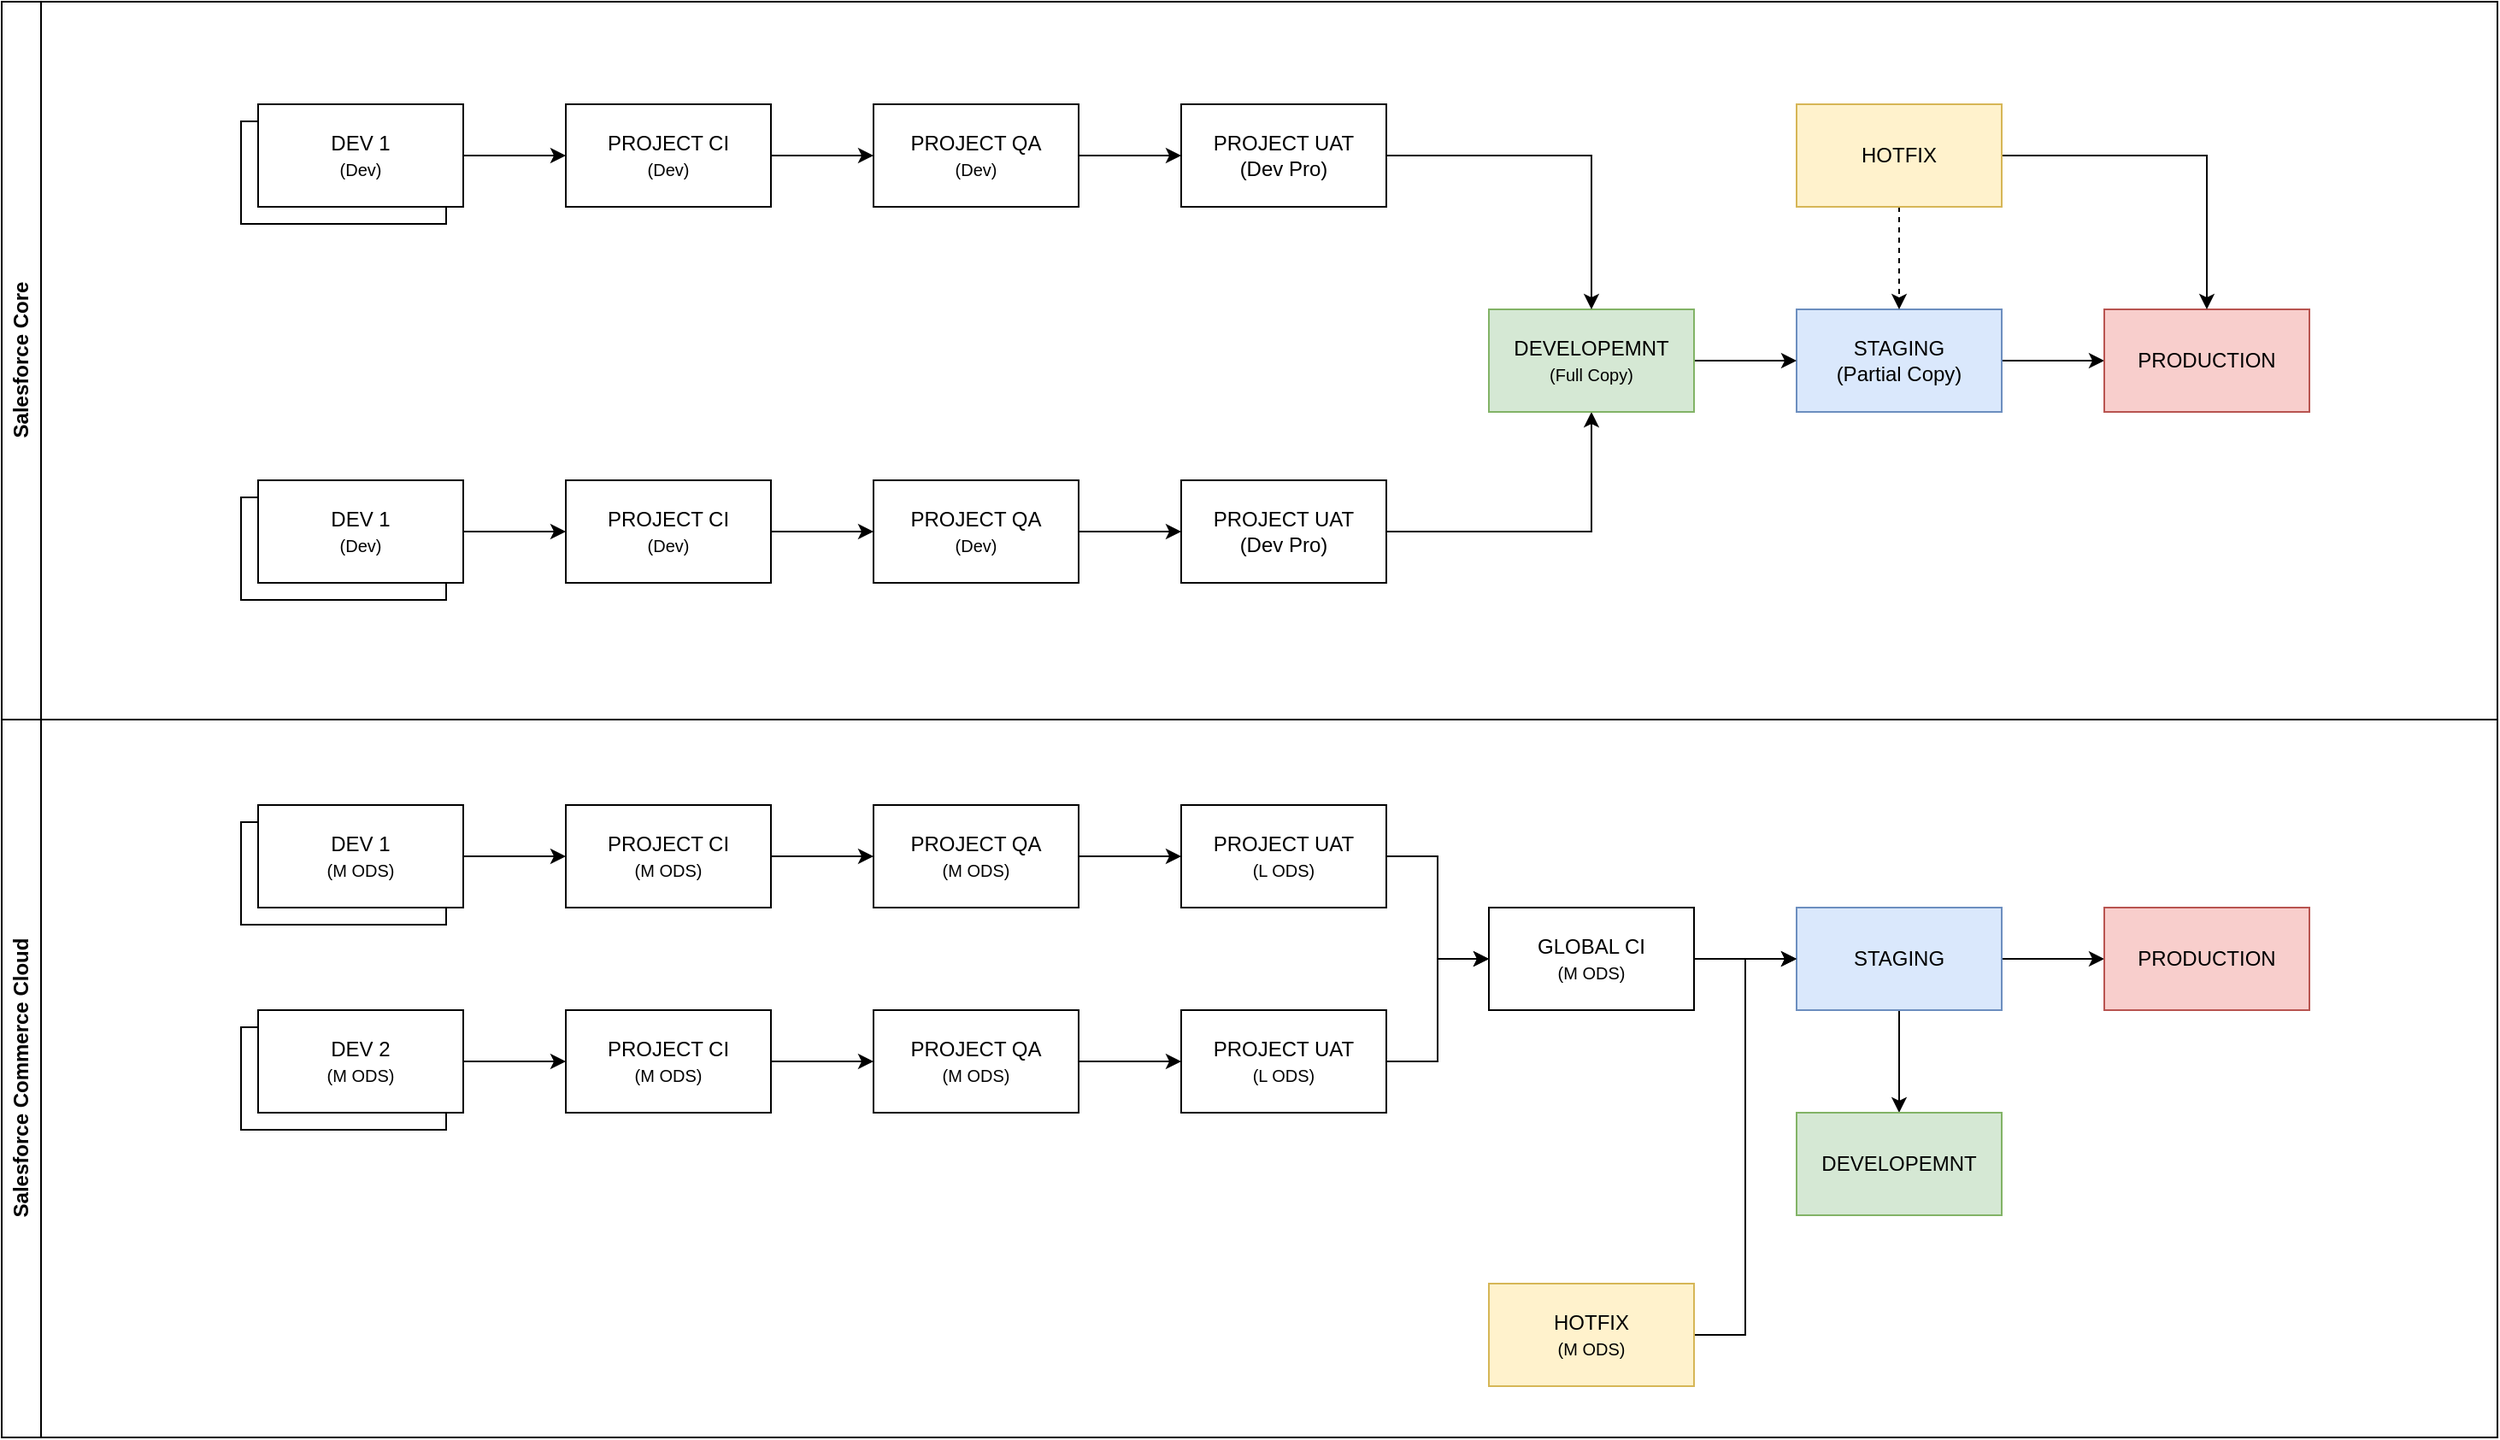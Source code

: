 <mxfile version="27.1.6">
  <diagram name="Page-1" id="wkuIgCJe66t2j2mm5l4u">
    <mxGraphModel dx="2655" dy="1176" grid="1" gridSize="10" guides="1" tooltips="1" connect="1" arrows="1" fold="1" page="1" pageScale="1" pageWidth="827" pageHeight="1169" math="0" shadow="0">
      <root>
        <mxCell id="0" />
        <mxCell id="1" parent="0" />
        <mxCell id="cCStzNTXAHTxMMz0qUy2-59" value="" style="rounded=0;whiteSpace=wrap;html=1;" vertex="1" parent="1">
          <mxGeometry x="-50" y="180" width="120" height="60" as="geometry" />
        </mxCell>
        <mxCell id="cCStzNTXAHTxMMz0qUy2-57" value="" style="rounded=0;whiteSpace=wrap;html=1;" vertex="1" parent="1">
          <mxGeometry x="-50" y="710" width="120" height="60" as="geometry" />
        </mxCell>
        <mxCell id="cCStzNTXAHTxMMz0qUy2-24" style="edgeStyle=orthogonalEdgeStyle;rounded=0;orthogonalLoop=1;jettySize=auto;html=1;entryX=0;entryY=0.5;entryDx=0;entryDy=0;" edge="1" parent="1" source="cCStzNTXAHTxMMz0qUy2-1" target="cCStzNTXAHTxMMz0qUy2-3">
          <mxGeometry relative="1" as="geometry" />
        </mxCell>
        <mxCell id="cCStzNTXAHTxMMz0qUy2-16" style="edgeStyle=orthogonalEdgeStyle;rounded=0;orthogonalLoop=1;jettySize=auto;html=1;entryX=0;entryY=0.5;entryDx=0;entryDy=0;" edge="1" parent="1" source="cCStzNTXAHTxMMz0qUy2-2" target="cCStzNTXAHTxMMz0qUy2-4">
          <mxGeometry relative="1" as="geometry" />
        </mxCell>
        <mxCell id="cCStzNTXAHTxMMz0qUy2-25" style="edgeStyle=orthogonalEdgeStyle;rounded=0;orthogonalLoop=1;jettySize=auto;html=1;entryX=0;entryY=0.5;entryDx=0;entryDy=0;" edge="1" parent="1" source="cCStzNTXAHTxMMz0qUy2-3" target="cCStzNTXAHTxMMz0qUy2-5">
          <mxGeometry relative="1" as="geometry" />
        </mxCell>
        <mxCell id="cCStzNTXAHTxMMz0qUy2-3" value="PROJECT CI&lt;div&gt;&lt;span style=&quot;font-size: 10px;&quot;&gt;(Dev)&lt;/span&gt;&lt;/div&gt;" style="rounded=0;whiteSpace=wrap;html=1;" vertex="1" parent="1">
          <mxGeometry x="140" y="390" width="120" height="60" as="geometry" />
        </mxCell>
        <mxCell id="cCStzNTXAHTxMMz0qUy2-17" style="edgeStyle=orthogonalEdgeStyle;rounded=0;orthogonalLoop=1;jettySize=auto;html=1;entryX=0;entryY=0.5;entryDx=0;entryDy=0;" edge="1" parent="1" source="cCStzNTXAHTxMMz0qUy2-4" target="cCStzNTXAHTxMMz0qUy2-6">
          <mxGeometry relative="1" as="geometry" />
        </mxCell>
        <mxCell id="cCStzNTXAHTxMMz0qUy2-4" value="PROJECT CI&lt;div&gt;&lt;span style=&quot;font-size: 10px;&quot;&gt;(M ODS)&lt;/span&gt;&lt;/div&gt;" style="rounded=0;whiteSpace=wrap;html=1;" vertex="1" parent="1">
          <mxGeometry x="140" y="580" width="120" height="60" as="geometry" />
        </mxCell>
        <mxCell id="cCStzNTXAHTxMMz0qUy2-26" style="edgeStyle=orthogonalEdgeStyle;rounded=0;orthogonalLoop=1;jettySize=auto;html=1;entryX=0;entryY=0.5;entryDx=0;entryDy=0;" edge="1" parent="1" source="cCStzNTXAHTxMMz0qUy2-5" target="cCStzNTXAHTxMMz0qUy2-7">
          <mxGeometry relative="1" as="geometry" />
        </mxCell>
        <mxCell id="cCStzNTXAHTxMMz0qUy2-5" value="PROJECT QA&lt;div&gt;&lt;span style=&quot;font-size: 10px;&quot;&gt;(Dev)&lt;/span&gt;&lt;/div&gt;" style="rounded=0;whiteSpace=wrap;html=1;" vertex="1" parent="1">
          <mxGeometry x="320" y="390" width="120" height="60" as="geometry" />
        </mxCell>
        <mxCell id="cCStzNTXAHTxMMz0qUy2-18" style="edgeStyle=orthogonalEdgeStyle;rounded=0;orthogonalLoop=1;jettySize=auto;html=1;entryX=0;entryY=0.5;entryDx=0;entryDy=0;" edge="1" parent="1" source="cCStzNTXAHTxMMz0qUy2-6" target="cCStzNTXAHTxMMz0qUy2-8">
          <mxGeometry relative="1" as="geometry" />
        </mxCell>
        <mxCell id="cCStzNTXAHTxMMz0qUy2-6" value="PROJECT QA&lt;div&gt;&lt;span style=&quot;font-size: 10px;&quot;&gt;(M ODS)&lt;/span&gt;&lt;/div&gt;" style="rounded=0;whiteSpace=wrap;html=1;" vertex="1" parent="1">
          <mxGeometry x="320" y="580" width="120" height="60" as="geometry" />
        </mxCell>
        <mxCell id="cCStzNTXAHTxMMz0qUy2-27" style="edgeStyle=orthogonalEdgeStyle;rounded=0;orthogonalLoop=1;jettySize=auto;html=1;entryX=0.5;entryY=1;entryDx=0;entryDy=0;" edge="1" parent="1" source="cCStzNTXAHTxMMz0qUy2-7" target="cCStzNTXAHTxMMz0qUy2-23">
          <mxGeometry relative="1" as="geometry" />
        </mxCell>
        <mxCell id="cCStzNTXAHTxMMz0qUy2-7" value="PROJECT UAT&lt;div&gt;(Dev Pro)&lt;/div&gt;" style="rounded=0;whiteSpace=wrap;html=1;" vertex="1" parent="1">
          <mxGeometry x="500" y="390" width="120" height="60" as="geometry" />
        </mxCell>
        <mxCell id="cCStzNTXAHTxMMz0qUy2-19" style="edgeStyle=orthogonalEdgeStyle;rounded=0;orthogonalLoop=1;jettySize=auto;html=1;entryX=0;entryY=0.5;entryDx=0;entryDy=0;" edge="1" parent="1" source="cCStzNTXAHTxMMz0qUy2-8" target="cCStzNTXAHTxMMz0qUy2-45">
          <mxGeometry relative="1" as="geometry" />
        </mxCell>
        <mxCell id="cCStzNTXAHTxMMz0qUy2-8" value="PROJECT UAT&lt;div&gt;&lt;span style=&quot;font-size: 10px;&quot;&gt;(L ODS)&lt;/span&gt;&lt;/div&gt;" style="rounded=0;whiteSpace=wrap;html=1;" vertex="1" parent="1">
          <mxGeometry x="500" y="580" width="120" height="60" as="geometry" />
        </mxCell>
        <mxCell id="cCStzNTXAHTxMMz0qUy2-29" style="edgeStyle=orthogonalEdgeStyle;rounded=0;orthogonalLoop=1;jettySize=auto;html=1;entryX=0;entryY=0.5;entryDx=0;entryDy=0;" edge="1" parent="1" source="cCStzNTXAHTxMMz0qUy2-9" target="cCStzNTXAHTxMMz0qUy2-12">
          <mxGeometry relative="1" as="geometry" />
        </mxCell>
        <mxCell id="cCStzNTXAHTxMMz0qUy2-9" value="STAGING&lt;div&gt;(Partial Copy)&lt;/div&gt;" style="rounded=0;whiteSpace=wrap;html=1;fillColor=#dae8fc;strokeColor=#6c8ebf;" vertex="1" parent="1">
          <mxGeometry x="860" y="290" width="120" height="60" as="geometry" />
        </mxCell>
        <mxCell id="cCStzNTXAHTxMMz0qUy2-20" style="edgeStyle=orthogonalEdgeStyle;rounded=0;orthogonalLoop=1;jettySize=auto;html=1;exitX=1;exitY=0.5;exitDx=0;exitDy=0;entryX=0;entryY=0.5;entryDx=0;entryDy=0;" edge="1" parent="1" source="cCStzNTXAHTxMMz0qUy2-10" target="cCStzNTXAHTxMMz0qUy2-13">
          <mxGeometry relative="1" as="geometry" />
        </mxCell>
        <mxCell id="cCStzNTXAHTxMMz0qUy2-21" style="edgeStyle=orthogonalEdgeStyle;rounded=0;orthogonalLoop=1;jettySize=auto;html=1;entryX=0.5;entryY=0;entryDx=0;entryDy=0;" edge="1" parent="1" source="cCStzNTXAHTxMMz0qUy2-10" target="cCStzNTXAHTxMMz0qUy2-14">
          <mxGeometry relative="1" as="geometry" />
        </mxCell>
        <mxCell id="cCStzNTXAHTxMMz0qUy2-10" value="STAGING" style="rounded=0;whiteSpace=wrap;html=1;fillColor=#dae8fc;strokeColor=#6c8ebf;" vertex="1" parent="1">
          <mxGeometry x="860" y="640" width="120" height="60" as="geometry" />
        </mxCell>
        <mxCell id="cCStzNTXAHTxMMz0qUy2-12" value="PRODUCTION" style="rounded=0;whiteSpace=wrap;html=1;fillColor=#f8cecc;strokeColor=#b85450;" vertex="1" parent="1">
          <mxGeometry x="1040" y="290" width="120" height="60" as="geometry" />
        </mxCell>
        <mxCell id="cCStzNTXAHTxMMz0qUy2-13" value="PRODUCTION" style="rounded=0;whiteSpace=wrap;html=1;fillColor=#f8cecc;strokeColor=#b85450;" vertex="1" parent="1">
          <mxGeometry x="1040" y="640" width="120" height="60" as="geometry" />
        </mxCell>
        <mxCell id="cCStzNTXAHTxMMz0qUy2-14" value="DEVELOPEMNT" style="rounded=0;whiteSpace=wrap;html=1;fillColor=#d5e8d4;strokeColor=#82b366;" vertex="1" parent="1">
          <mxGeometry x="860" y="760" width="120" height="60" as="geometry" />
        </mxCell>
        <mxCell id="cCStzNTXAHTxMMz0qUy2-22" style="edgeStyle=orthogonalEdgeStyle;rounded=0;orthogonalLoop=1;jettySize=auto;html=1;" edge="1" parent="1" source="cCStzNTXAHTxMMz0qUy2-15" target="cCStzNTXAHTxMMz0qUy2-12">
          <mxGeometry relative="1" as="geometry" />
        </mxCell>
        <mxCell id="cCStzNTXAHTxMMz0qUy2-58" style="edgeStyle=orthogonalEdgeStyle;rounded=0;orthogonalLoop=1;jettySize=auto;html=1;dashed=1;" edge="1" parent="1" source="cCStzNTXAHTxMMz0qUy2-15" target="cCStzNTXAHTxMMz0qUy2-9">
          <mxGeometry relative="1" as="geometry" />
        </mxCell>
        <mxCell id="cCStzNTXAHTxMMz0qUy2-15" value="HOTFIX" style="rounded=0;whiteSpace=wrap;html=1;fillColor=#fff2cc;strokeColor=#d6b656;" vertex="1" parent="1">
          <mxGeometry x="860" y="170" width="120" height="60" as="geometry" />
        </mxCell>
        <mxCell id="cCStzNTXAHTxMMz0qUy2-28" style="edgeStyle=orthogonalEdgeStyle;rounded=0;orthogonalLoop=1;jettySize=auto;html=1;entryX=0;entryY=0.5;entryDx=0;entryDy=0;" edge="1" parent="1" source="cCStzNTXAHTxMMz0qUy2-23" target="cCStzNTXAHTxMMz0qUy2-9">
          <mxGeometry relative="1" as="geometry" />
        </mxCell>
        <mxCell id="cCStzNTXAHTxMMz0qUy2-23" value="DEVELOPEMNT&lt;div&gt;&lt;font style=&quot;font-size: 10px;&quot;&gt;(Full Copy)&lt;/font&gt;&lt;/div&gt;" style="rounded=0;whiteSpace=wrap;html=1;fillColor=#d5e8d4;strokeColor=#82b366;" vertex="1" parent="1">
          <mxGeometry x="680" y="290" width="120" height="60" as="geometry" />
        </mxCell>
        <mxCell id="cCStzNTXAHTxMMz0qUy2-30" style="edgeStyle=orthogonalEdgeStyle;rounded=0;orthogonalLoop=1;jettySize=auto;html=1;entryX=0;entryY=0.5;entryDx=0;entryDy=0;" edge="1" parent="1" source="cCStzNTXAHTxMMz0qUy2-31" target="cCStzNTXAHTxMMz0qUy2-33">
          <mxGeometry relative="1" as="geometry" />
        </mxCell>
        <mxCell id="cCStzNTXAHTxMMz0qUy2-31" value="DEV 1&lt;div&gt;&lt;span style=&quot;font-size: 10px;&quot;&gt;(Dev)&lt;/span&gt;&lt;/div&gt;" style="rounded=0;whiteSpace=wrap;html=1;" vertex="1" parent="1">
          <mxGeometry x="-40" y="170" width="120" height="60" as="geometry" />
        </mxCell>
        <mxCell id="cCStzNTXAHTxMMz0qUy2-32" style="edgeStyle=orthogonalEdgeStyle;rounded=0;orthogonalLoop=1;jettySize=auto;html=1;entryX=0;entryY=0.5;entryDx=0;entryDy=0;" edge="1" parent="1" source="cCStzNTXAHTxMMz0qUy2-33" target="cCStzNTXAHTxMMz0qUy2-35">
          <mxGeometry relative="1" as="geometry" />
        </mxCell>
        <mxCell id="cCStzNTXAHTxMMz0qUy2-33" value="PROJECT CI&lt;div&gt;&lt;span style=&quot;font-size: 10px;&quot;&gt;(Dev)&lt;/span&gt;&lt;/div&gt;" style="rounded=0;whiteSpace=wrap;html=1;" vertex="1" parent="1">
          <mxGeometry x="140" y="170" width="120" height="60" as="geometry" />
        </mxCell>
        <mxCell id="cCStzNTXAHTxMMz0qUy2-34" style="edgeStyle=orthogonalEdgeStyle;rounded=0;orthogonalLoop=1;jettySize=auto;html=1;entryX=0;entryY=0.5;entryDx=0;entryDy=0;" edge="1" parent="1" source="cCStzNTXAHTxMMz0qUy2-35" target="cCStzNTXAHTxMMz0qUy2-36">
          <mxGeometry relative="1" as="geometry" />
        </mxCell>
        <mxCell id="cCStzNTXAHTxMMz0qUy2-35" value="PROJECT QA&lt;div&gt;&lt;font style=&quot;font-size: 10px;&quot;&gt;(Dev)&lt;/font&gt;&lt;/div&gt;" style="rounded=0;whiteSpace=wrap;html=1;" vertex="1" parent="1">
          <mxGeometry x="320" y="170" width="120" height="60" as="geometry" />
        </mxCell>
        <mxCell id="cCStzNTXAHTxMMz0qUy2-37" style="edgeStyle=orthogonalEdgeStyle;rounded=0;orthogonalLoop=1;jettySize=auto;html=1;entryX=0.5;entryY=0;entryDx=0;entryDy=0;" edge="1" parent="1" source="cCStzNTXAHTxMMz0qUy2-36" target="cCStzNTXAHTxMMz0qUy2-23">
          <mxGeometry relative="1" as="geometry" />
        </mxCell>
        <mxCell id="cCStzNTXAHTxMMz0qUy2-36" value="PROJECT UAT&lt;div&gt;(Dev Pro)&lt;/div&gt;" style="rounded=0;whiteSpace=wrap;html=1;" vertex="1" parent="1">
          <mxGeometry x="500" y="170" width="120" height="60" as="geometry" />
        </mxCell>
        <mxCell id="cCStzNTXAHTxMMz0qUy2-38" style="edgeStyle=orthogonalEdgeStyle;rounded=0;orthogonalLoop=1;jettySize=auto;html=1;entryX=0;entryY=0.5;entryDx=0;entryDy=0;" edge="1" parent="1" source="cCStzNTXAHTxMMz0qUy2-39" target="cCStzNTXAHTxMMz0qUy2-41">
          <mxGeometry relative="1" as="geometry" />
        </mxCell>
        <mxCell id="cCStzNTXAHTxMMz0qUy2-39" value="DEV 2&lt;div&gt;&lt;span style=&quot;font-size: 10px;&quot;&gt;(M ODS)&lt;/span&gt;&lt;/div&gt;" style="rounded=0;whiteSpace=wrap;html=1;" vertex="1" parent="1">
          <mxGeometry x="-40" y="700" width="120" height="60" as="geometry" />
        </mxCell>
        <mxCell id="cCStzNTXAHTxMMz0qUy2-40" style="edgeStyle=orthogonalEdgeStyle;rounded=0;orthogonalLoop=1;jettySize=auto;html=1;entryX=0;entryY=0.5;entryDx=0;entryDy=0;" edge="1" parent="1" source="cCStzNTXAHTxMMz0qUy2-41" target="cCStzNTXAHTxMMz0qUy2-43">
          <mxGeometry relative="1" as="geometry" />
        </mxCell>
        <mxCell id="cCStzNTXAHTxMMz0qUy2-41" value="PROJECT CI&lt;div&gt;&lt;span style=&quot;font-size: 10px;&quot;&gt;(M ODS)&lt;/span&gt;&lt;/div&gt;" style="rounded=0;whiteSpace=wrap;html=1;" vertex="1" parent="1">
          <mxGeometry x="140" y="700" width="120" height="60" as="geometry" />
        </mxCell>
        <mxCell id="cCStzNTXAHTxMMz0qUy2-42" style="edgeStyle=orthogonalEdgeStyle;rounded=0;orthogonalLoop=1;jettySize=auto;html=1;entryX=0;entryY=0.5;entryDx=0;entryDy=0;" edge="1" parent="1" source="cCStzNTXAHTxMMz0qUy2-43" target="cCStzNTXAHTxMMz0qUy2-44">
          <mxGeometry relative="1" as="geometry" />
        </mxCell>
        <mxCell id="cCStzNTXAHTxMMz0qUy2-43" value="PROJECT QA&lt;div&gt;&lt;span style=&quot;font-size: 10px;&quot;&gt;(M ODS)&lt;/span&gt;&lt;/div&gt;" style="rounded=0;whiteSpace=wrap;html=1;" vertex="1" parent="1">
          <mxGeometry x="320" y="700" width="120" height="60" as="geometry" />
        </mxCell>
        <mxCell id="cCStzNTXAHTxMMz0qUy2-44" value="PROJECT UAT&lt;div&gt;&lt;span style=&quot;font-size: 10px;&quot;&gt;(L ODS)&lt;/span&gt;&lt;/div&gt;" style="rounded=0;whiteSpace=wrap;html=1;" vertex="1" parent="1">
          <mxGeometry x="500" y="700" width="120" height="60" as="geometry" />
        </mxCell>
        <mxCell id="cCStzNTXAHTxMMz0qUy2-47" style="edgeStyle=orthogonalEdgeStyle;rounded=0;orthogonalLoop=1;jettySize=auto;html=1;entryX=0;entryY=0.5;entryDx=0;entryDy=0;" edge="1" parent="1" source="cCStzNTXAHTxMMz0qUy2-45" target="cCStzNTXAHTxMMz0qUy2-10">
          <mxGeometry relative="1" as="geometry" />
        </mxCell>
        <mxCell id="cCStzNTXAHTxMMz0qUy2-45" value="GLOBAL CI&lt;div&gt;&lt;span style=&quot;font-size: 10px;&quot;&gt;(M ODS)&lt;/span&gt;&lt;/div&gt;" style="rounded=0;whiteSpace=wrap;html=1;" vertex="1" parent="1">
          <mxGeometry x="680" y="640" width="120" height="60" as="geometry" />
        </mxCell>
        <mxCell id="cCStzNTXAHTxMMz0qUy2-46" style="edgeStyle=orthogonalEdgeStyle;rounded=0;orthogonalLoop=1;jettySize=auto;html=1;entryX=0;entryY=0.5;entryDx=0;entryDy=0;exitX=1;exitY=0.5;exitDx=0;exitDy=0;" edge="1" parent="1" source="cCStzNTXAHTxMMz0qUy2-44" target="cCStzNTXAHTxMMz0qUy2-45">
          <mxGeometry relative="1" as="geometry">
            <mxPoint x="640" y="620" as="sourcePoint" />
            <mxPoint x="690" y="680" as="targetPoint" />
          </mxGeometry>
        </mxCell>
        <mxCell id="cCStzNTXAHTxMMz0qUy2-49" style="edgeStyle=orthogonalEdgeStyle;rounded=0;orthogonalLoop=1;jettySize=auto;html=1;entryX=0;entryY=0.5;entryDx=0;entryDy=0;" edge="1" parent="1" source="cCStzNTXAHTxMMz0qUy2-48" target="cCStzNTXAHTxMMz0qUy2-10">
          <mxGeometry relative="1" as="geometry" />
        </mxCell>
        <mxCell id="cCStzNTXAHTxMMz0qUy2-48" value="HOTFIX&lt;div&gt;&lt;font style=&quot;font-size: 10px;&quot;&gt;(M ODS)&lt;/font&gt;&lt;/div&gt;" style="rounded=0;whiteSpace=wrap;html=1;fillColor=#fff2cc;strokeColor=#d6b656;" vertex="1" parent="1">
          <mxGeometry x="680" y="860" width="120" height="60" as="geometry" />
        </mxCell>
        <mxCell id="cCStzNTXAHTxMMz0qUy2-50" value="Salesforce Core" style="swimlane;horizontal=0;whiteSpace=wrap;html=1;" vertex="1" parent="1">
          <mxGeometry x="-190" y="110" width="1460" height="420" as="geometry" />
        </mxCell>
        <mxCell id="cCStzNTXAHTxMMz0qUy2-60" value="" style="rounded=0;whiteSpace=wrap;html=1;" vertex="1" parent="cCStzNTXAHTxMMz0qUy2-50">
          <mxGeometry x="140" y="290" width="120" height="60" as="geometry" />
        </mxCell>
        <mxCell id="cCStzNTXAHTxMMz0qUy2-51" value="Salesforce Commerce Cloud" style="swimlane;horizontal=0;whiteSpace=wrap;html=1;" vertex="1" parent="1">
          <mxGeometry x="-190" y="530" width="1460" height="420" as="geometry" />
        </mxCell>
        <mxCell id="cCStzNTXAHTxMMz0qUy2-56" value="" style="rounded=0;whiteSpace=wrap;html=1;" vertex="1" parent="cCStzNTXAHTxMMz0qUy2-51">
          <mxGeometry x="140" y="60" width="120" height="60" as="geometry" />
        </mxCell>
        <mxCell id="cCStzNTXAHTxMMz0qUy2-2" value="DEV 1&lt;div&gt;&lt;span style=&quot;font-size: 10px;&quot;&gt;(M ODS)&lt;/span&gt;&lt;/div&gt;" style="rounded=0;whiteSpace=wrap;html=1;" vertex="1" parent="1">
          <mxGeometry x="-40" y="580" width="120" height="60" as="geometry" />
        </mxCell>
        <mxCell id="cCStzNTXAHTxMMz0qUy2-1" value="DEV 1&lt;div&gt;&lt;span style=&quot;font-size: 10px;&quot;&gt;(Dev)&lt;/span&gt;&lt;/div&gt;" style="rounded=0;whiteSpace=wrap;html=1;" vertex="1" parent="1">
          <mxGeometry x="-40" y="390" width="120" height="60" as="geometry" />
        </mxCell>
      </root>
    </mxGraphModel>
  </diagram>
</mxfile>
